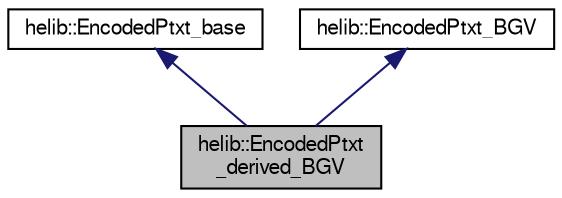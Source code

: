 digraph "helib::EncodedPtxt_derived_BGV"
{
  edge [fontname="FreeSans",fontsize="10",labelfontname="FreeSans",labelfontsize="10"];
  node [fontname="FreeSans",fontsize="10",shape=record];
  Node0 [label="helib::EncodedPtxt\l_derived_BGV",height=0.2,width=0.4,color="black", fillcolor="grey75", style="filled", fontcolor="black"];
  Node1 -> Node0 [dir="back",color="midnightblue",fontsize="10",style="solid"];
  Node1 [label="helib::EncodedPtxt_base",height=0.2,width=0.4,color="black", fillcolor="white", style="filled",URL="$classhelib_1_1_encoded_ptxt__base.html"];
  Node2 -> Node0 [dir="back",color="midnightblue",fontsize="10",style="solid"];
  Node2 [label="helib::EncodedPtxt_BGV",height=0.2,width=0.4,color="black", fillcolor="white", style="filled",URL="$classhelib_1_1_encoded_ptxt___b_g_v.html"];
}
